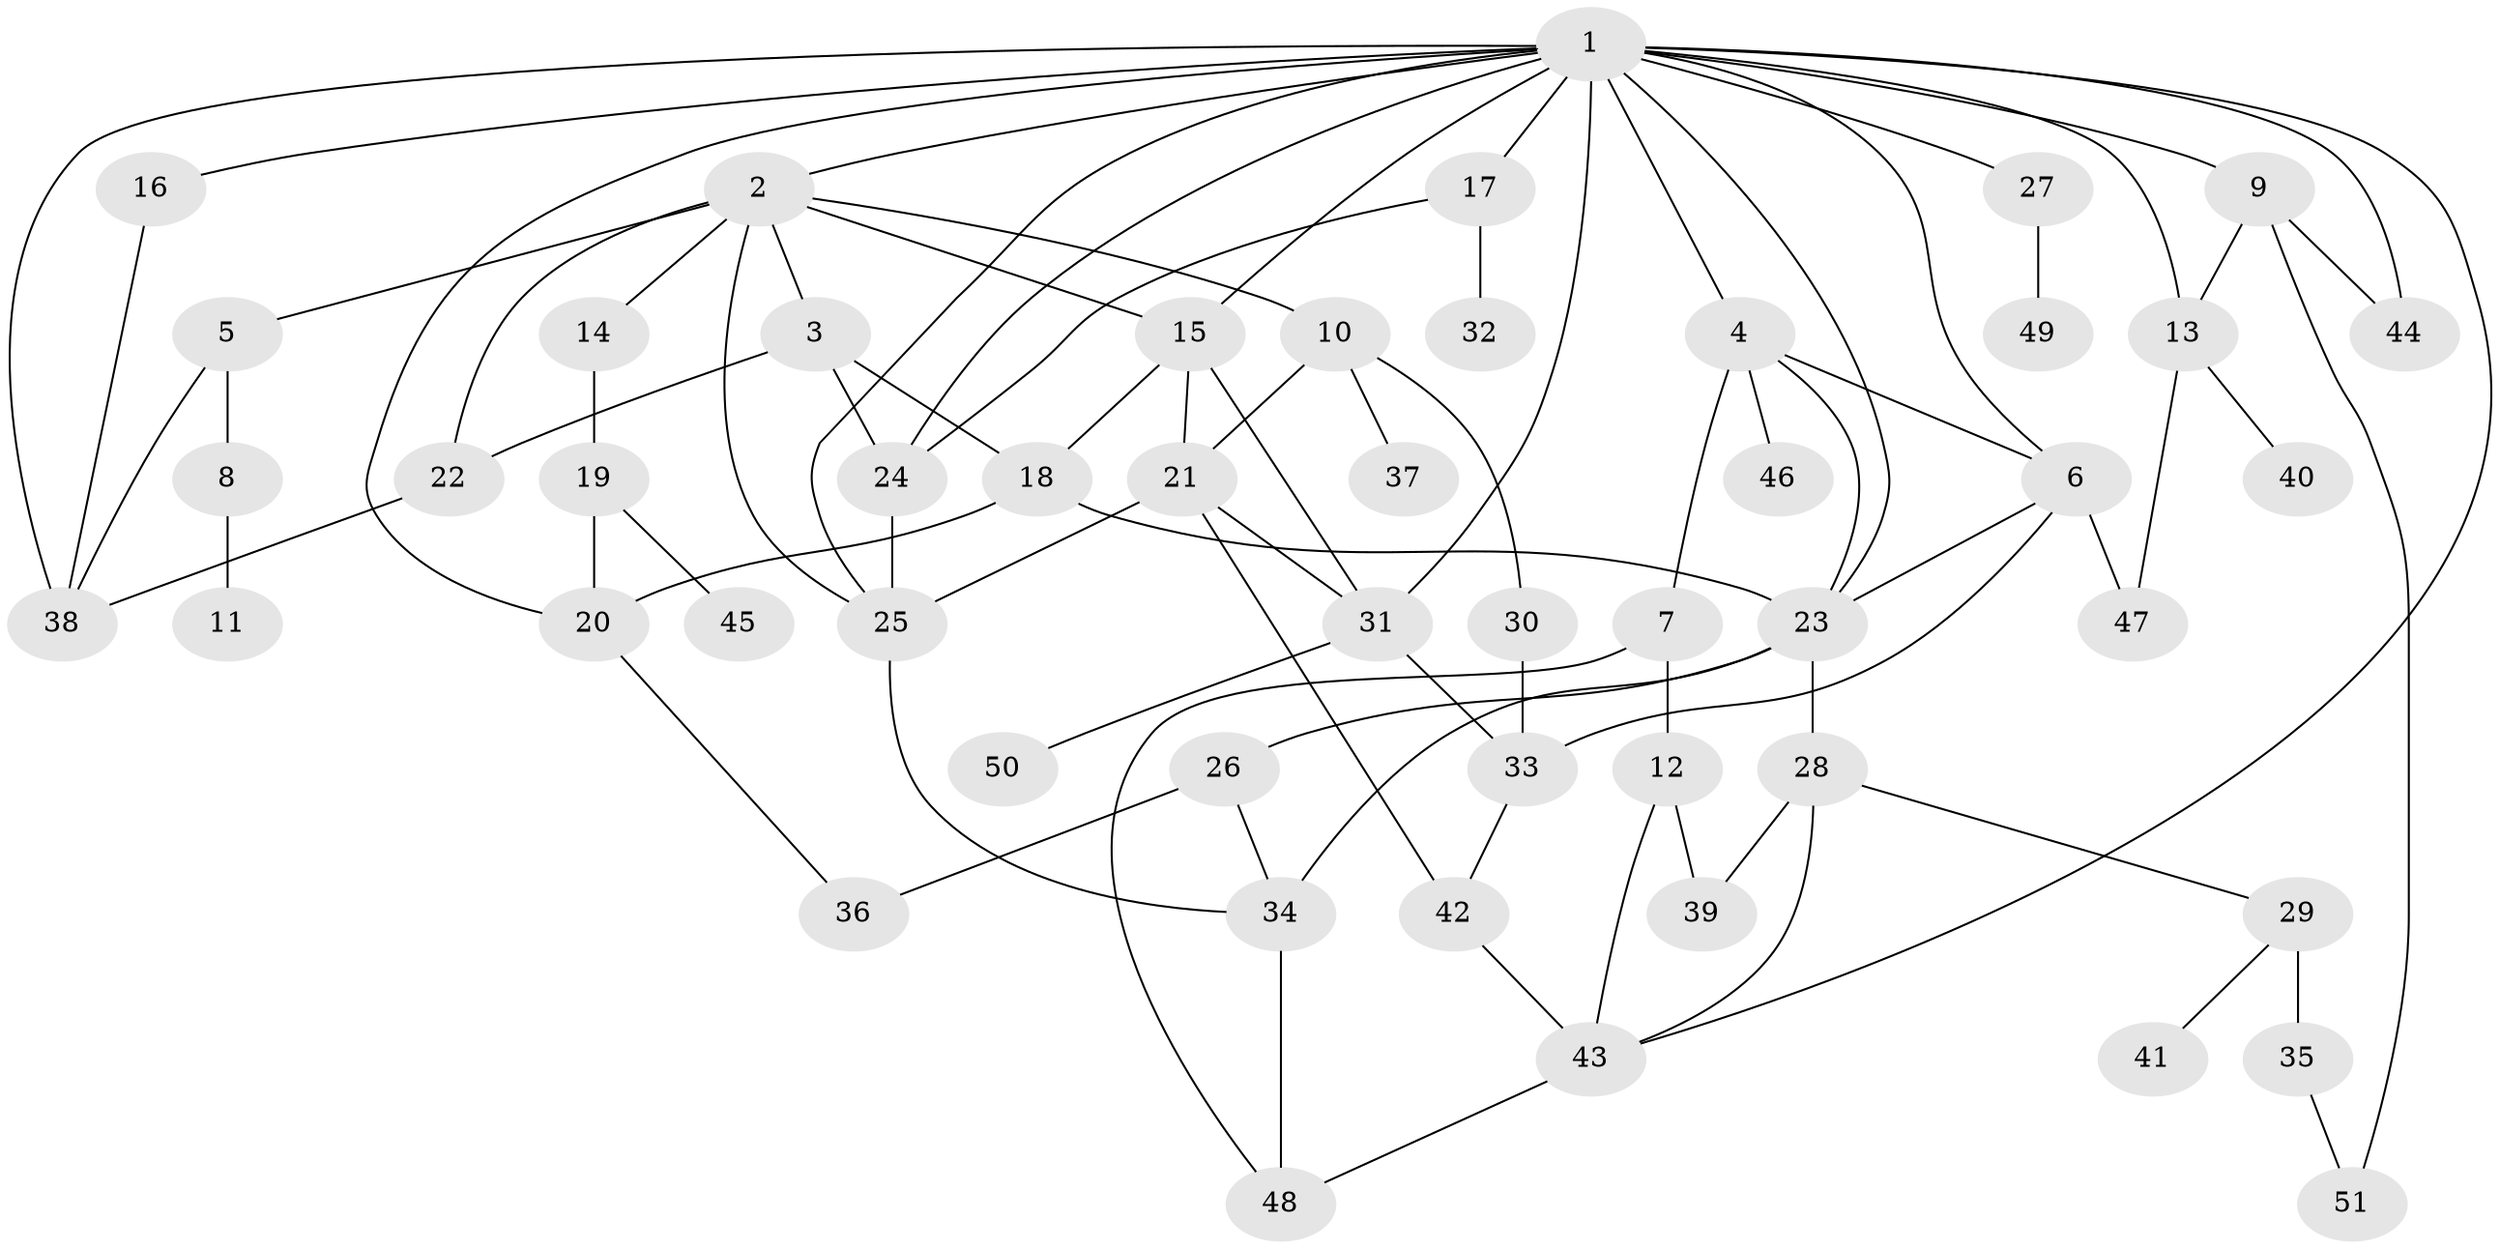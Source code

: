 // original degree distribution, {6: 0.0297029702970297, 8: 0.0297029702970297, 3: 0.16831683168316833, 9: 0.009900990099009901, 5: 0.0891089108910891, 4: 0.1485148514851485, 2: 0.27722772277227725, 1: 0.24752475247524752}
// Generated by graph-tools (version 1.1) at 2025/34/03/09/25 02:34:09]
// undirected, 51 vertices, 86 edges
graph export_dot {
graph [start="1"]
  node [color=gray90,style=filled];
  1;
  2;
  3;
  4;
  5;
  6;
  7;
  8;
  9;
  10;
  11;
  12;
  13;
  14;
  15;
  16;
  17;
  18;
  19;
  20;
  21;
  22;
  23;
  24;
  25;
  26;
  27;
  28;
  29;
  30;
  31;
  32;
  33;
  34;
  35;
  36;
  37;
  38;
  39;
  40;
  41;
  42;
  43;
  44;
  45;
  46;
  47;
  48;
  49;
  50;
  51;
  1 -- 2 [weight=1.0];
  1 -- 4 [weight=1.0];
  1 -- 6 [weight=1.0];
  1 -- 9 [weight=2.0];
  1 -- 13 [weight=1.0];
  1 -- 15 [weight=1.0];
  1 -- 16 [weight=1.0];
  1 -- 17 [weight=1.0];
  1 -- 20 [weight=1.0];
  1 -- 23 [weight=1.0];
  1 -- 24 [weight=1.0];
  1 -- 25 [weight=1.0];
  1 -- 27 [weight=1.0];
  1 -- 31 [weight=3.0];
  1 -- 38 [weight=1.0];
  1 -- 43 [weight=1.0];
  1 -- 44 [weight=1.0];
  2 -- 3 [weight=1.0];
  2 -- 5 [weight=1.0];
  2 -- 10 [weight=1.0];
  2 -- 14 [weight=1.0];
  2 -- 15 [weight=1.0];
  2 -- 22 [weight=1.0];
  2 -- 25 [weight=1.0];
  3 -- 18 [weight=1.0];
  3 -- 22 [weight=1.0];
  3 -- 24 [weight=1.0];
  4 -- 6 [weight=1.0];
  4 -- 7 [weight=2.0];
  4 -- 23 [weight=1.0];
  4 -- 46 [weight=2.0];
  5 -- 8 [weight=1.0];
  5 -- 38 [weight=1.0];
  6 -- 23 [weight=1.0];
  6 -- 33 [weight=1.0];
  6 -- 47 [weight=1.0];
  7 -- 12 [weight=2.0];
  7 -- 48 [weight=1.0];
  8 -- 11 [weight=1.0];
  9 -- 13 [weight=1.0];
  9 -- 44 [weight=1.0];
  9 -- 51 [weight=1.0];
  10 -- 21 [weight=1.0];
  10 -- 30 [weight=1.0];
  10 -- 37 [weight=1.0];
  12 -- 39 [weight=1.0];
  12 -- 43 [weight=1.0];
  13 -- 40 [weight=1.0];
  13 -- 47 [weight=1.0];
  14 -- 19 [weight=1.0];
  15 -- 18 [weight=1.0];
  15 -- 21 [weight=3.0];
  15 -- 31 [weight=1.0];
  16 -- 38 [weight=1.0];
  17 -- 24 [weight=1.0];
  17 -- 32 [weight=1.0];
  18 -- 20 [weight=1.0];
  18 -- 23 [weight=1.0];
  19 -- 20 [weight=1.0];
  19 -- 45 [weight=1.0];
  20 -- 36 [weight=1.0];
  21 -- 25 [weight=1.0];
  21 -- 31 [weight=1.0];
  21 -- 42 [weight=2.0];
  22 -- 38 [weight=1.0];
  23 -- 26 [weight=3.0];
  23 -- 28 [weight=1.0];
  23 -- 34 [weight=2.0];
  24 -- 25 [weight=1.0];
  25 -- 34 [weight=1.0];
  26 -- 34 [weight=1.0];
  26 -- 36 [weight=1.0];
  27 -- 49 [weight=1.0];
  28 -- 29 [weight=1.0];
  28 -- 39 [weight=1.0];
  28 -- 43 [weight=1.0];
  29 -- 35 [weight=1.0];
  29 -- 41 [weight=1.0];
  30 -- 33 [weight=1.0];
  31 -- 33 [weight=1.0];
  31 -- 50 [weight=1.0];
  33 -- 42 [weight=1.0];
  34 -- 48 [weight=1.0];
  35 -- 51 [weight=1.0];
  42 -- 43 [weight=1.0];
  43 -- 48 [weight=1.0];
}

